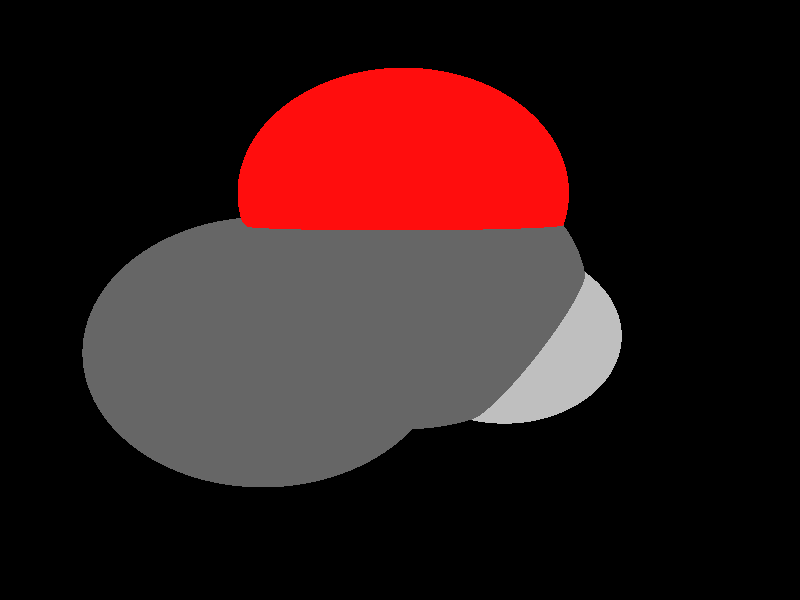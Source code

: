 global_settings {
	ambient_light rgb <0.200000002980232, 0.200000002980232, 0.200000002980232>
	max_trace_level 15
}

background { color rgb <0,0,0> }

camera {
	perspective
	location <1.42605597185692, -0.129979781169693, 10.2613909055262>
	angle 40
	up <0.803141038226183, 0.581674704314155, -0.128914743447017>
	right <0.580443225565122, -0.81271124025679, -0.0508537300089853> * 1
	direction <-0.13435078940046, -0.0339849719921964, -0.990350890879674> }

light_source {
	<17.9561243473889, -3.23286039006873, 13.2930779614746>
	color rgb <1, 1, 1>
	fade_distance 30.9347248250247
	fade_power 0
	spotlight
	area_light <20, 0, 0>, <0, 0, 20>, 20, 20
	circular
	orient
	point_at <-17.9561243473889, 3.23286039006873, -13.2930779614746>
}

light_source {
	<0.474364440716699, 16.0914519557008, -8.4255793216348>
	color rgb <0.300000011920929, 0.300000011920929, 0.300000011920929> shadowless
	fade_distance 30.9347248250247
	fade_power 0
	parallel
	point_at <-0.474364440716699, -16.0914519557008, 8.4255793216348>
}

#default {
	finish {ambient 0.5 diffuse 1 specular 0.2 roughness .01 metallic 1}
}

union {
cylinder {
	<0.133, -0.453, -0.001>, 	<-0.554, -0.143, -0.0005>, 0.075
	pigment { rgbt <0.400000005960464, 0.400000005960464, 0.400000005960464, 0> }
}
cylinder {
	<-0.554, -0.143, -0.0005>, 	<-1.241, 0.167, 0>, 0.075
	pigment { rgbt <0.400000005960464, 0.400000005960464, 0.400000005960464, 0> }
}
cylinder {
	<0.198697290606489, -0.544324109007368, -0.000847944165263342>, 	<0.710615071616158, -0.176056725730004, -0.000325579082600415>, 0.075
	pigment { rgbt <0.400000005960464, 0.400000005960464, 0.400000005960464, 0> }
}
cylinder {
	<0.0673027093935106, -0.361675890992632, -0.00115205583473667>, 	<0.579220490403179, 0.00659149228473148, -0.000629690752073744>, 0.075
	pigment { rgbt <0.400000005960464, 0.400000005960464, 0.400000005960464, 0> }
}
cylinder {
	<0.710615071616158, -0.176056725730004, -0.000325579082600415>, 	<1.17869729060649, 0.160675890992632, 0.000152055834736658>, 0.075
	pigment { rgbt <1, 0.0500000007450581, 0.0500000007450581, 0> }
}
cylinder {
	<0.579220490403179, 0.00659149228473148, -0.000629690752073744>, 	<1.04730270939351, 0.343324109007368, -0.000152055834736672>, 0.075
	pigment { rgbt <1, 0.0500000007450581, 0.0500000007450581, 0> }
}
cylinder {
	<0.133, -0.453, -0.001>, 	<0.19853394110437, -1.11140174474017, 0.00144986695717273>, 0.075
	pigment { rgbt <0.400000005960464, 0.400000005960464, 0.400000005960464, 0> }
}
cylinder {
	<0.19853394110437, -1.11140174474017, 0.00144986695717273>, 	<0.24, -1.528, 0.003>, 0.075
	pigment { rgbt <0.75, 0.75, 0.75, 0> }
}
sphere {
	<0.133, -0.453, -0.001>, 0.4104
	pigment { rgbt <0.400000005960464, 0.400000005960464, 0.400000005960464,0> }
}
sphere {
	<-1.241, 0.167, 0>, 0.4104
	pigment { rgbt <0.400000005960464, 0.400000005960464, 0.400000005960464,0> }
}
sphere {
	<1.113, 0.252, 0>, 0.3564
	pigment { rgbt <1, 0.0500000007450581, 0.0500000007450581,0> }
}
sphere {
	<0.24, -1.528, 0.003>, 0.1674
	pigment { rgbt <0.75, 0.75, 0.75,0> }
}
}
merge {
}
union {
}
merge {
sphere {
	<0.133, -0.453, -0.001>, 1.69983
	pigment { rgbt <0, 0, 0,0> }
}
sphere {
	<-1.241, 0.167, 0>, 1.69983
	pigment { rgbt <0, 0, 0,0> }
}
sphere {
	<1.113, 0.252, 0>, 1.519848
	pigment { rgbt <0, 0, 0,0> }
}
sphere {
	<0.24, -1.528, 0.003>, 1.09989
	pigment { rgbt <0, 0, 0,0> }
}
sphere {
	<0.133, -0.453, -0.001>, 1.7
	pigment { rgbt <0.400000005960464, 0.400000005960464, 0.400000005960464,0.350000023841858> }
}
sphere {
	<-1.241, 0.167, 0>, 1.7
	pigment { rgbt <0.400000005960464, 0.400000005960464, 0.400000005960464,0.350000023841858> }
}
sphere {
	<1.113, 0.252, 0>, 1.52
	pigment { rgbt <1, 0.0500000007450581, 0.0500000007450581,0.350000023841858> }
}
sphere {
	<0.24, -1.528, 0.003>, 1.1
	pigment { rgbt <0.75, 0.75, 0.75,0.350000023841858> }
}
}

